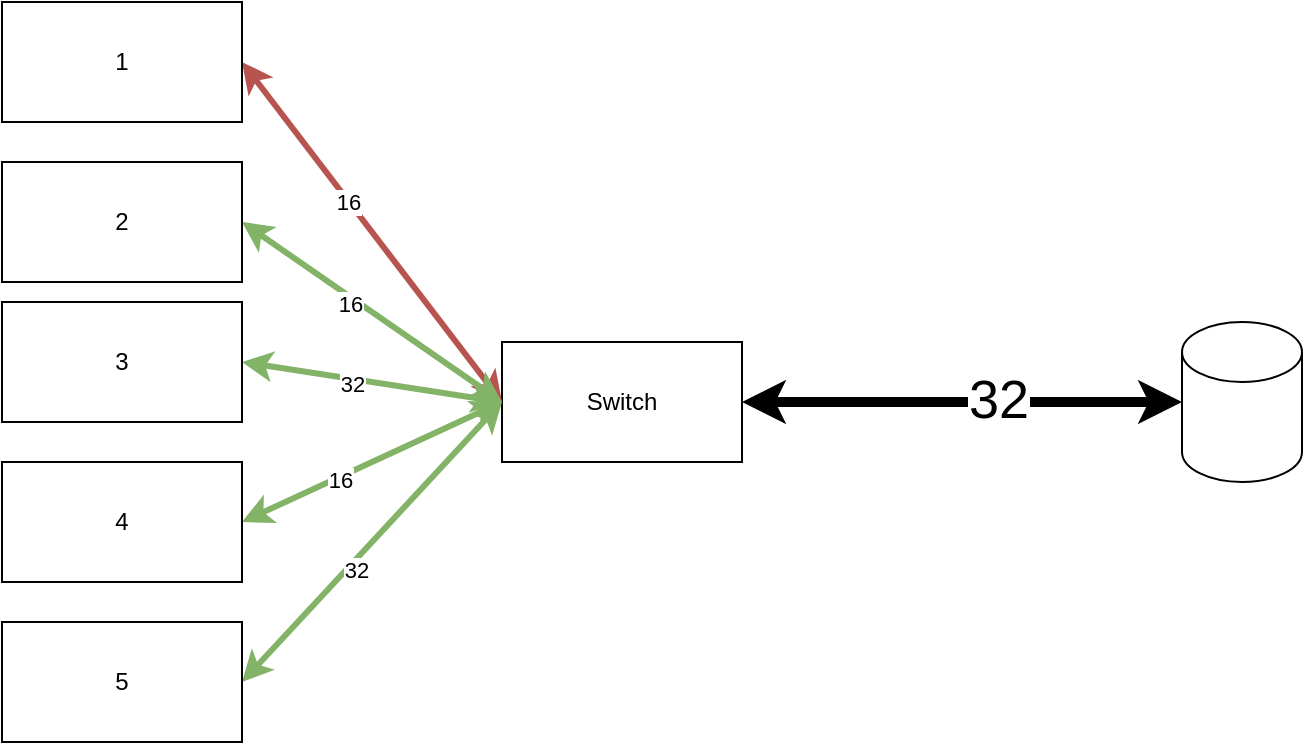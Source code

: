 <mxfile version="14.4.2" type="github">
  <diagram id="BxMJ3zxPhIcaln75o9DG" name="Page-1">
    <mxGraphModel dx="1025" dy="470" grid="1" gridSize="10" guides="1" tooltips="1" connect="1" arrows="1" fold="1" page="1" pageScale="1" pageWidth="850" pageHeight="1100" math="0" shadow="0">
      <root>
        <mxCell id="0" />
        <mxCell id="1" parent="0" />
        <mxCell id="LnMjgKI9GkWsEhfZu7s5-1" value="Switch" style="rounded=0;whiteSpace=wrap;html=1;" vertex="1" parent="1">
          <mxGeometry x="330" y="260" width="120" height="60" as="geometry" />
        </mxCell>
        <mxCell id="LnMjgKI9GkWsEhfZu7s5-12" style="edgeStyle=none;rounded=0;orthogonalLoop=1;jettySize=auto;html=1;exitX=1;exitY=0.5;exitDx=0;exitDy=0;startArrow=classic;startFill=1;fillColor=#d5e8d4;strokeColor=#82b366;strokeWidth=3;" edge="1" parent="1" source="LnMjgKI9GkWsEhfZu7s5-2">
          <mxGeometry relative="1" as="geometry">
            <mxPoint x="330" y="290" as="targetPoint" />
          </mxGeometry>
        </mxCell>
        <mxCell id="LnMjgKI9GkWsEhfZu7s5-19" value="32" style="edgeLabel;html=1;align=center;verticalAlign=middle;resizable=0;points=[];" vertex="1" connectable="0" parent="LnMjgKI9GkWsEhfZu7s5-12">
          <mxGeometry x="-0.179" y="-4" relative="1" as="geometry">
            <mxPoint y="-1" as="offset" />
          </mxGeometry>
        </mxCell>
        <mxCell id="LnMjgKI9GkWsEhfZu7s5-2" value="5" style="rounded=0;whiteSpace=wrap;html=1;" vertex="1" parent="1">
          <mxGeometry x="80" y="400" width="120" height="60" as="geometry" />
        </mxCell>
        <mxCell id="LnMjgKI9GkWsEhfZu7s5-9" style="edgeStyle=none;rounded=0;orthogonalLoop=1;jettySize=auto;html=1;exitX=1;exitY=0.5;exitDx=0;exitDy=0;startArrow=classic;startFill=1;fillColor=#f8cecc;strokeColor=#b85450;strokeWidth=3;" edge="1" parent="1" source="LnMjgKI9GkWsEhfZu7s5-3">
          <mxGeometry relative="1" as="geometry">
            <mxPoint x="330" y="290" as="targetPoint" />
          </mxGeometry>
        </mxCell>
        <mxCell id="LnMjgKI9GkWsEhfZu7s5-15" value="16" style="edgeLabel;html=1;align=center;verticalAlign=middle;resizable=0;points=[];" vertex="1" connectable="0" parent="LnMjgKI9GkWsEhfZu7s5-9">
          <mxGeometry x="-0.193" y="-1" relative="1" as="geometry">
            <mxPoint x="1" as="offset" />
          </mxGeometry>
        </mxCell>
        <mxCell id="LnMjgKI9GkWsEhfZu7s5-3" value="1" style="rounded=0;whiteSpace=wrap;html=1;" vertex="1" parent="1">
          <mxGeometry x="80" y="90" width="120" height="60" as="geometry" />
        </mxCell>
        <mxCell id="LnMjgKI9GkWsEhfZu7s5-4" value="" style="shape=cylinder3;whiteSpace=wrap;html=1;boundedLbl=1;backgroundOutline=1;size=15;" vertex="1" parent="1">
          <mxGeometry x="670" y="250" width="60" height="80" as="geometry" />
        </mxCell>
        <mxCell id="LnMjgKI9GkWsEhfZu7s5-8" style="rounded=0;orthogonalLoop=1;jettySize=auto;html=1;exitX=1;exitY=0.5;exitDx=0;exitDy=0;entryX=0;entryY=0.5;entryDx=0;entryDy=0;startArrow=classic;startFill=1;fillColor=#d5e8d4;strokeColor=#82b366;strokeWidth=3;" edge="1" parent="1" source="LnMjgKI9GkWsEhfZu7s5-5" target="LnMjgKI9GkWsEhfZu7s5-1">
          <mxGeometry relative="1" as="geometry" />
        </mxCell>
        <mxCell id="LnMjgKI9GkWsEhfZu7s5-16" value="16" style="edgeLabel;html=1;align=center;verticalAlign=middle;resizable=0;points=[];" vertex="1" connectable="0" parent="LnMjgKI9GkWsEhfZu7s5-8">
          <mxGeometry x="-0.143" y="-3" relative="1" as="geometry">
            <mxPoint as="offset" />
          </mxGeometry>
        </mxCell>
        <mxCell id="LnMjgKI9GkWsEhfZu7s5-5" value="2" style="rounded=0;whiteSpace=wrap;html=1;" vertex="1" parent="1">
          <mxGeometry x="80" y="170" width="120" height="60" as="geometry" />
        </mxCell>
        <mxCell id="LnMjgKI9GkWsEhfZu7s5-10" style="edgeStyle=none;rounded=0;orthogonalLoop=1;jettySize=auto;html=1;exitX=1;exitY=0.5;exitDx=0;exitDy=0;startArrow=classic;startFill=1;fillColor=#d5e8d4;strokeColor=#82b366;strokeWidth=3;" edge="1" parent="1" source="LnMjgKI9GkWsEhfZu7s5-6">
          <mxGeometry relative="1" as="geometry">
            <mxPoint x="330" y="290" as="targetPoint" />
          </mxGeometry>
        </mxCell>
        <mxCell id="LnMjgKI9GkWsEhfZu7s5-17" value="32" style="edgeLabel;html=1;align=center;verticalAlign=middle;resizable=0;points=[];" vertex="1" connectable="0" parent="LnMjgKI9GkWsEhfZu7s5-10">
          <mxGeometry x="-0.15" y="-2" relative="1" as="geometry">
            <mxPoint as="offset" />
          </mxGeometry>
        </mxCell>
        <mxCell id="LnMjgKI9GkWsEhfZu7s5-6" value="3" style="rounded=0;whiteSpace=wrap;html=1;" vertex="1" parent="1">
          <mxGeometry x="80" y="240" width="120" height="60" as="geometry" />
        </mxCell>
        <mxCell id="LnMjgKI9GkWsEhfZu7s5-11" style="edgeStyle=none;rounded=0;orthogonalLoop=1;jettySize=auto;html=1;exitX=1;exitY=0.5;exitDx=0;exitDy=0;startArrow=classic;startFill=1;fillColor=#d5e8d4;strokeColor=#82b366;strokeWidth=3;" edge="1" parent="1" source="LnMjgKI9GkWsEhfZu7s5-7">
          <mxGeometry relative="1" as="geometry">
            <mxPoint x="330" y="290" as="targetPoint" />
          </mxGeometry>
        </mxCell>
        <mxCell id="LnMjgKI9GkWsEhfZu7s5-18" value="16" style="edgeLabel;html=1;align=center;verticalAlign=middle;resizable=0;points=[];" vertex="1" connectable="0" parent="LnMjgKI9GkWsEhfZu7s5-11">
          <mxGeometry x="-0.25" y="-1" relative="1" as="geometry">
            <mxPoint as="offset" />
          </mxGeometry>
        </mxCell>
        <mxCell id="LnMjgKI9GkWsEhfZu7s5-7" value="4" style="rounded=0;whiteSpace=wrap;html=1;" vertex="1" parent="1">
          <mxGeometry x="80" y="320" width="120" height="60" as="geometry" />
        </mxCell>
        <mxCell id="LnMjgKI9GkWsEhfZu7s5-23" value="" style="endArrow=classic;startArrow=classic;html=1;strokeWidth=5;fontSize=27;entryX=0;entryY=0.5;entryDx=0;entryDy=0;entryPerimeter=0;spacing=19;" edge="1" parent="1" source="LnMjgKI9GkWsEhfZu7s5-1" target="LnMjgKI9GkWsEhfZu7s5-4">
          <mxGeometry width="50" height="50" relative="1" as="geometry">
            <mxPoint x="400" y="380" as="sourcePoint" />
            <mxPoint x="450" y="330" as="targetPoint" />
          </mxGeometry>
        </mxCell>
        <mxCell id="LnMjgKI9GkWsEhfZu7s5-24" value="32" style="edgeLabel;html=1;align=center;verticalAlign=middle;resizable=0;points=[];fontSize=27;" vertex="1" connectable="0" parent="LnMjgKI9GkWsEhfZu7s5-23">
          <mxGeometry x="0.164" y="1" relative="1" as="geometry">
            <mxPoint as="offset" />
          </mxGeometry>
        </mxCell>
      </root>
    </mxGraphModel>
  </diagram>
</mxfile>
